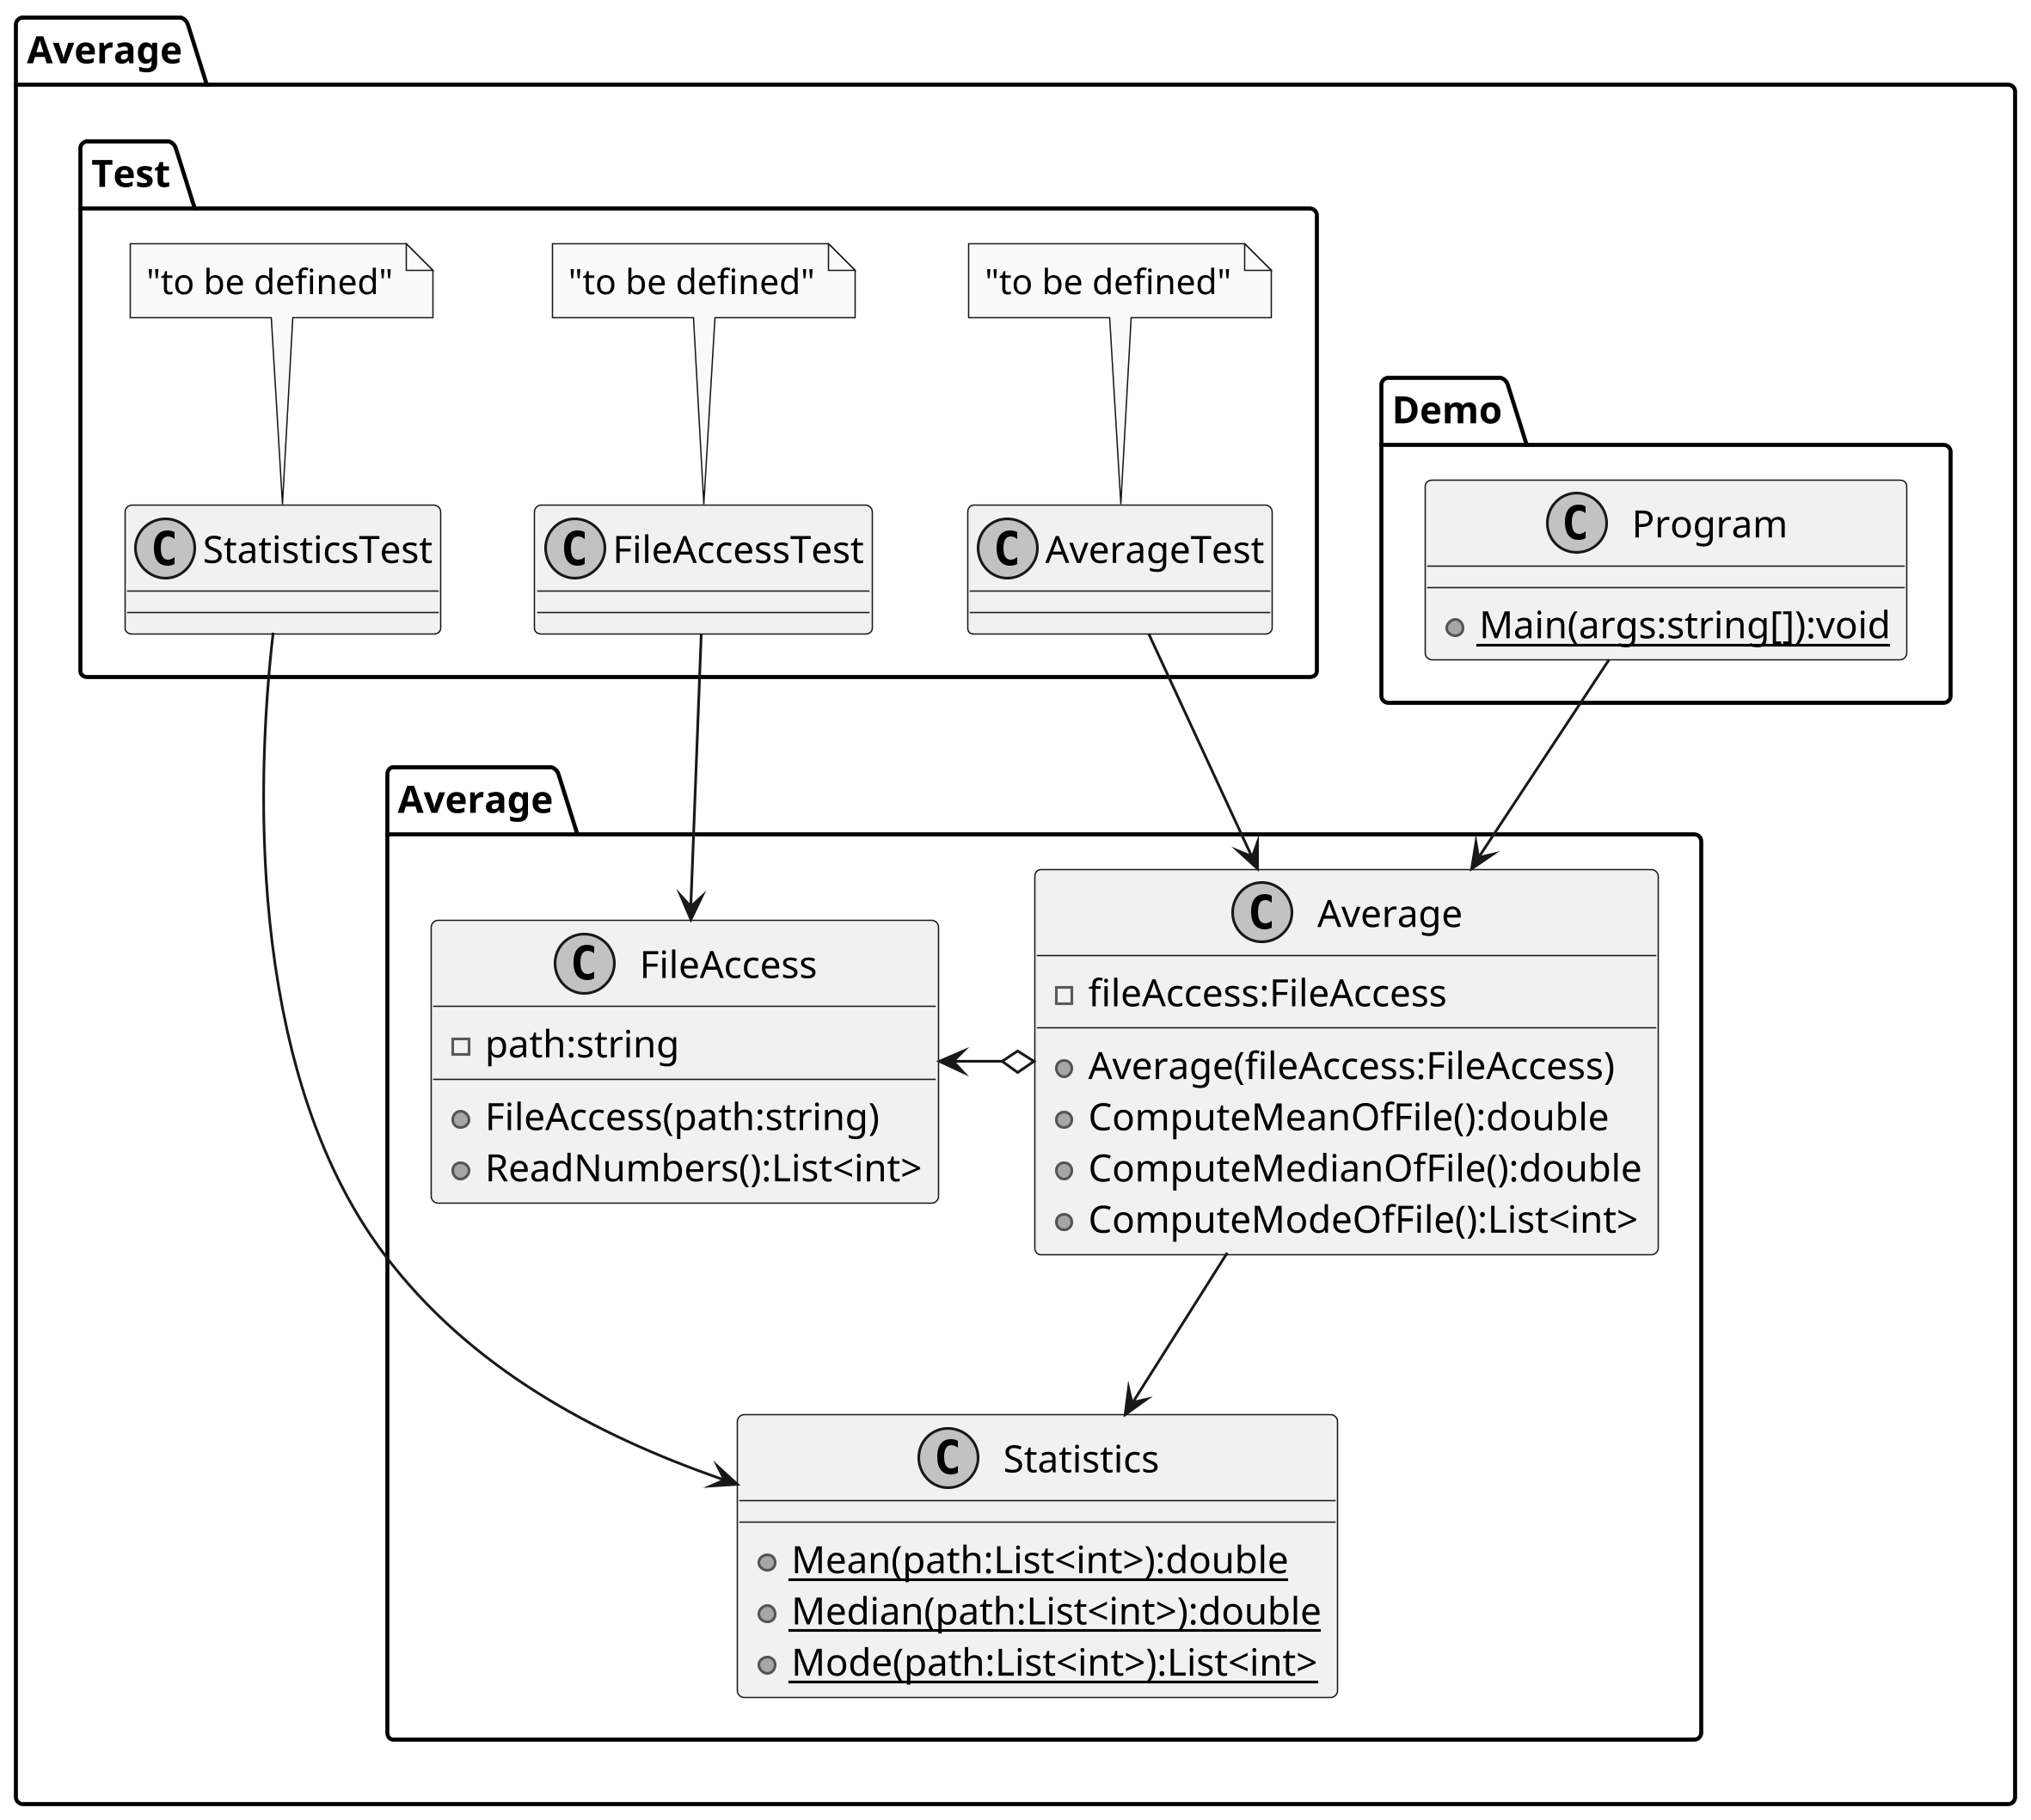 @startuml

skinparam monochrome true
skinparam defaultFontName "Fantasque Sans Mono"
skinparam dpi 300

package "Average.Average" {
    class FileAccess {
        {field} -path:string
        {method} +FileAccess(path:string)
        {method} +ReadNumbers():List<int>
    }

    class Average {
        {field} -fileAccess:FileAccess
        {method} +Average(fileAccess:FileAccess)
        {method} +ComputeMeanOfFile():double
        {method} +ComputeMedianOfFile():double
        {method} +ComputeModeOfFile():List<int>
    }

    class Statistics {
        {static}{method} +Mean(path:List<int>):double
        {static}{method} +Median(path:List<int>):double
        {static}{method} +Mode(path:List<int>):List<int>
    }

    Average o-> FileAccess
    Average --> Statistics
}

package "Average.Demo" {
    class Program {
        {static}{method} +Main(args:string[]):void
    }
}

Average.Demo.Program --> Average.Average.Average

package "Average.Test" {
    class FileAccessTest { }
    note top: "to be defined"
    
    class AverageTest { }
    note top: "to be defined"

    class StatisticsTest { }
    note top: "to be defined"
}

Average.Test.FileAccessTest --> Average.Average.FileAccess
Average.Test.AverageTest --> Average.Average.Average
Average.Test.StatisticsTest --> Average.Average.Statistics

@enduml
